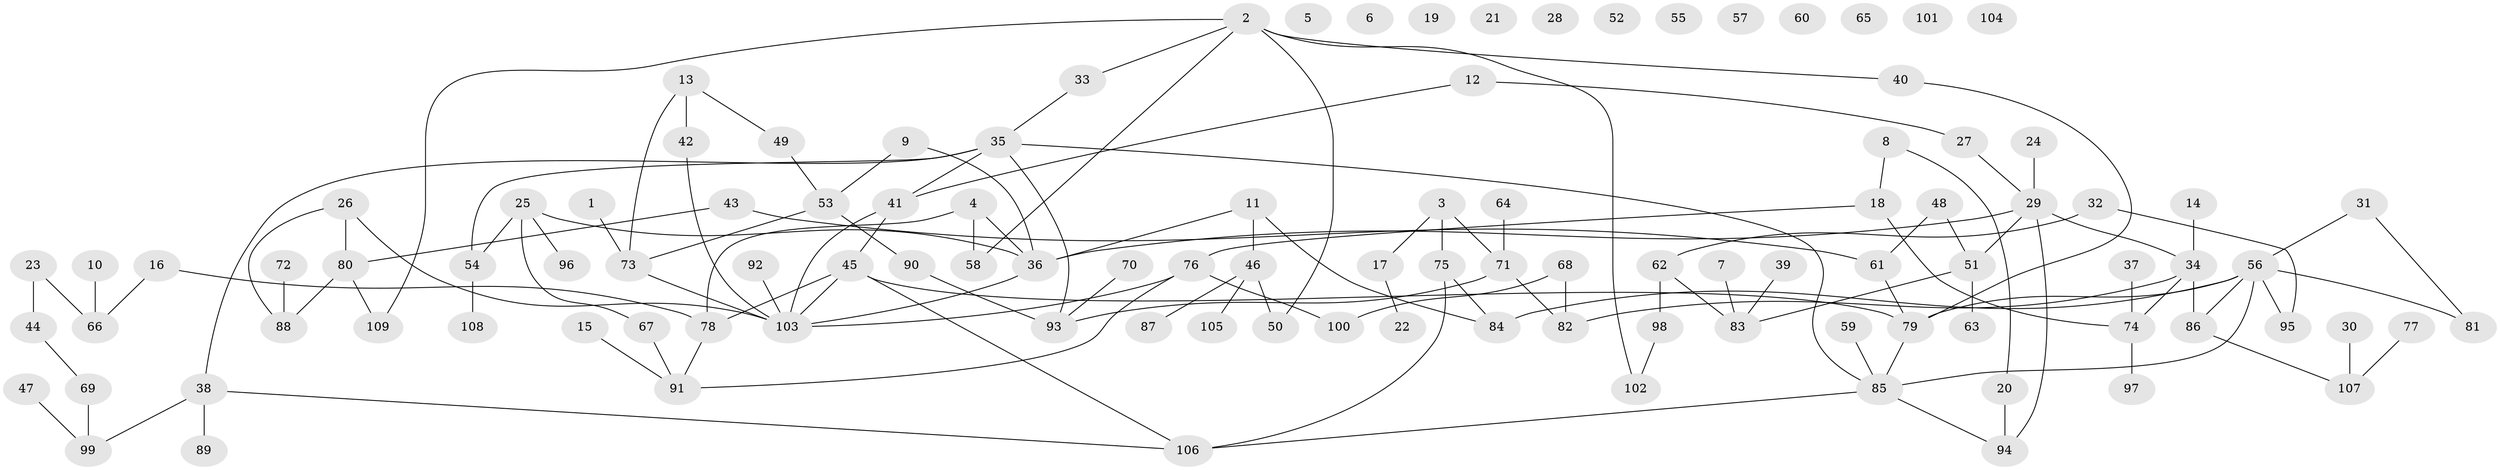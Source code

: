 // coarse degree distribution, {1: 0.3148148148148148, 0: 0.2222222222222222, 4: 0.07407407407407407, 2: 0.1111111111111111, 3: 0.12962962962962962, 5: 0.018518518518518517, 6: 0.05555555555555555, 10: 0.018518518518518517, 7: 0.05555555555555555}
// Generated by graph-tools (version 1.1) at 2025/43/03/04/25 21:43:08]
// undirected, 109 vertices, 130 edges
graph export_dot {
graph [start="1"]
  node [color=gray90,style=filled];
  1;
  2;
  3;
  4;
  5;
  6;
  7;
  8;
  9;
  10;
  11;
  12;
  13;
  14;
  15;
  16;
  17;
  18;
  19;
  20;
  21;
  22;
  23;
  24;
  25;
  26;
  27;
  28;
  29;
  30;
  31;
  32;
  33;
  34;
  35;
  36;
  37;
  38;
  39;
  40;
  41;
  42;
  43;
  44;
  45;
  46;
  47;
  48;
  49;
  50;
  51;
  52;
  53;
  54;
  55;
  56;
  57;
  58;
  59;
  60;
  61;
  62;
  63;
  64;
  65;
  66;
  67;
  68;
  69;
  70;
  71;
  72;
  73;
  74;
  75;
  76;
  77;
  78;
  79;
  80;
  81;
  82;
  83;
  84;
  85;
  86;
  87;
  88;
  89;
  90;
  91;
  92;
  93;
  94;
  95;
  96;
  97;
  98;
  99;
  100;
  101;
  102;
  103;
  104;
  105;
  106;
  107;
  108;
  109;
  1 -- 73;
  2 -- 33;
  2 -- 40;
  2 -- 50;
  2 -- 58;
  2 -- 102;
  2 -- 109;
  3 -- 17;
  3 -- 71;
  3 -- 75;
  4 -- 36;
  4 -- 58;
  4 -- 78;
  7 -- 83;
  8 -- 18;
  8 -- 20;
  9 -- 36;
  9 -- 53;
  10 -- 66;
  11 -- 36;
  11 -- 46;
  11 -- 84;
  12 -- 27;
  12 -- 41;
  13 -- 42;
  13 -- 49;
  13 -- 73;
  14 -- 34;
  15 -- 91;
  16 -- 66;
  16 -- 78;
  17 -- 22;
  18 -- 74;
  18 -- 76;
  20 -- 94;
  23 -- 44;
  23 -- 66;
  24 -- 29;
  25 -- 36;
  25 -- 54;
  25 -- 67;
  25 -- 96;
  26 -- 80;
  26 -- 88;
  26 -- 103;
  27 -- 29;
  29 -- 34;
  29 -- 36;
  29 -- 51;
  29 -- 94;
  30 -- 107;
  31 -- 56;
  31 -- 81;
  32 -- 62;
  32 -- 95;
  33 -- 35;
  34 -- 74;
  34 -- 82;
  34 -- 86;
  35 -- 38;
  35 -- 41;
  35 -- 54;
  35 -- 85;
  35 -- 93;
  36 -- 103;
  37 -- 74;
  38 -- 89;
  38 -- 99;
  38 -- 106;
  39 -- 83;
  40 -- 79;
  41 -- 45;
  41 -- 103;
  42 -- 103;
  43 -- 61;
  43 -- 80;
  44 -- 69;
  45 -- 78;
  45 -- 79;
  45 -- 103;
  45 -- 106;
  46 -- 50;
  46 -- 87;
  46 -- 105;
  47 -- 99;
  48 -- 51;
  48 -- 61;
  49 -- 53;
  51 -- 63;
  51 -- 83;
  53 -- 73;
  53 -- 90;
  54 -- 108;
  56 -- 79;
  56 -- 81;
  56 -- 84;
  56 -- 85;
  56 -- 86;
  56 -- 95;
  59 -- 85;
  61 -- 79;
  62 -- 83;
  62 -- 98;
  64 -- 71;
  67 -- 91;
  68 -- 82;
  68 -- 100;
  69 -- 99;
  70 -- 93;
  71 -- 82;
  71 -- 93;
  72 -- 88;
  73 -- 103;
  74 -- 97;
  75 -- 84;
  75 -- 106;
  76 -- 91;
  76 -- 100;
  76 -- 103;
  77 -- 107;
  78 -- 91;
  79 -- 85;
  80 -- 88;
  80 -- 109;
  85 -- 94;
  85 -- 106;
  86 -- 107;
  90 -- 93;
  92 -- 103;
  98 -- 102;
}
